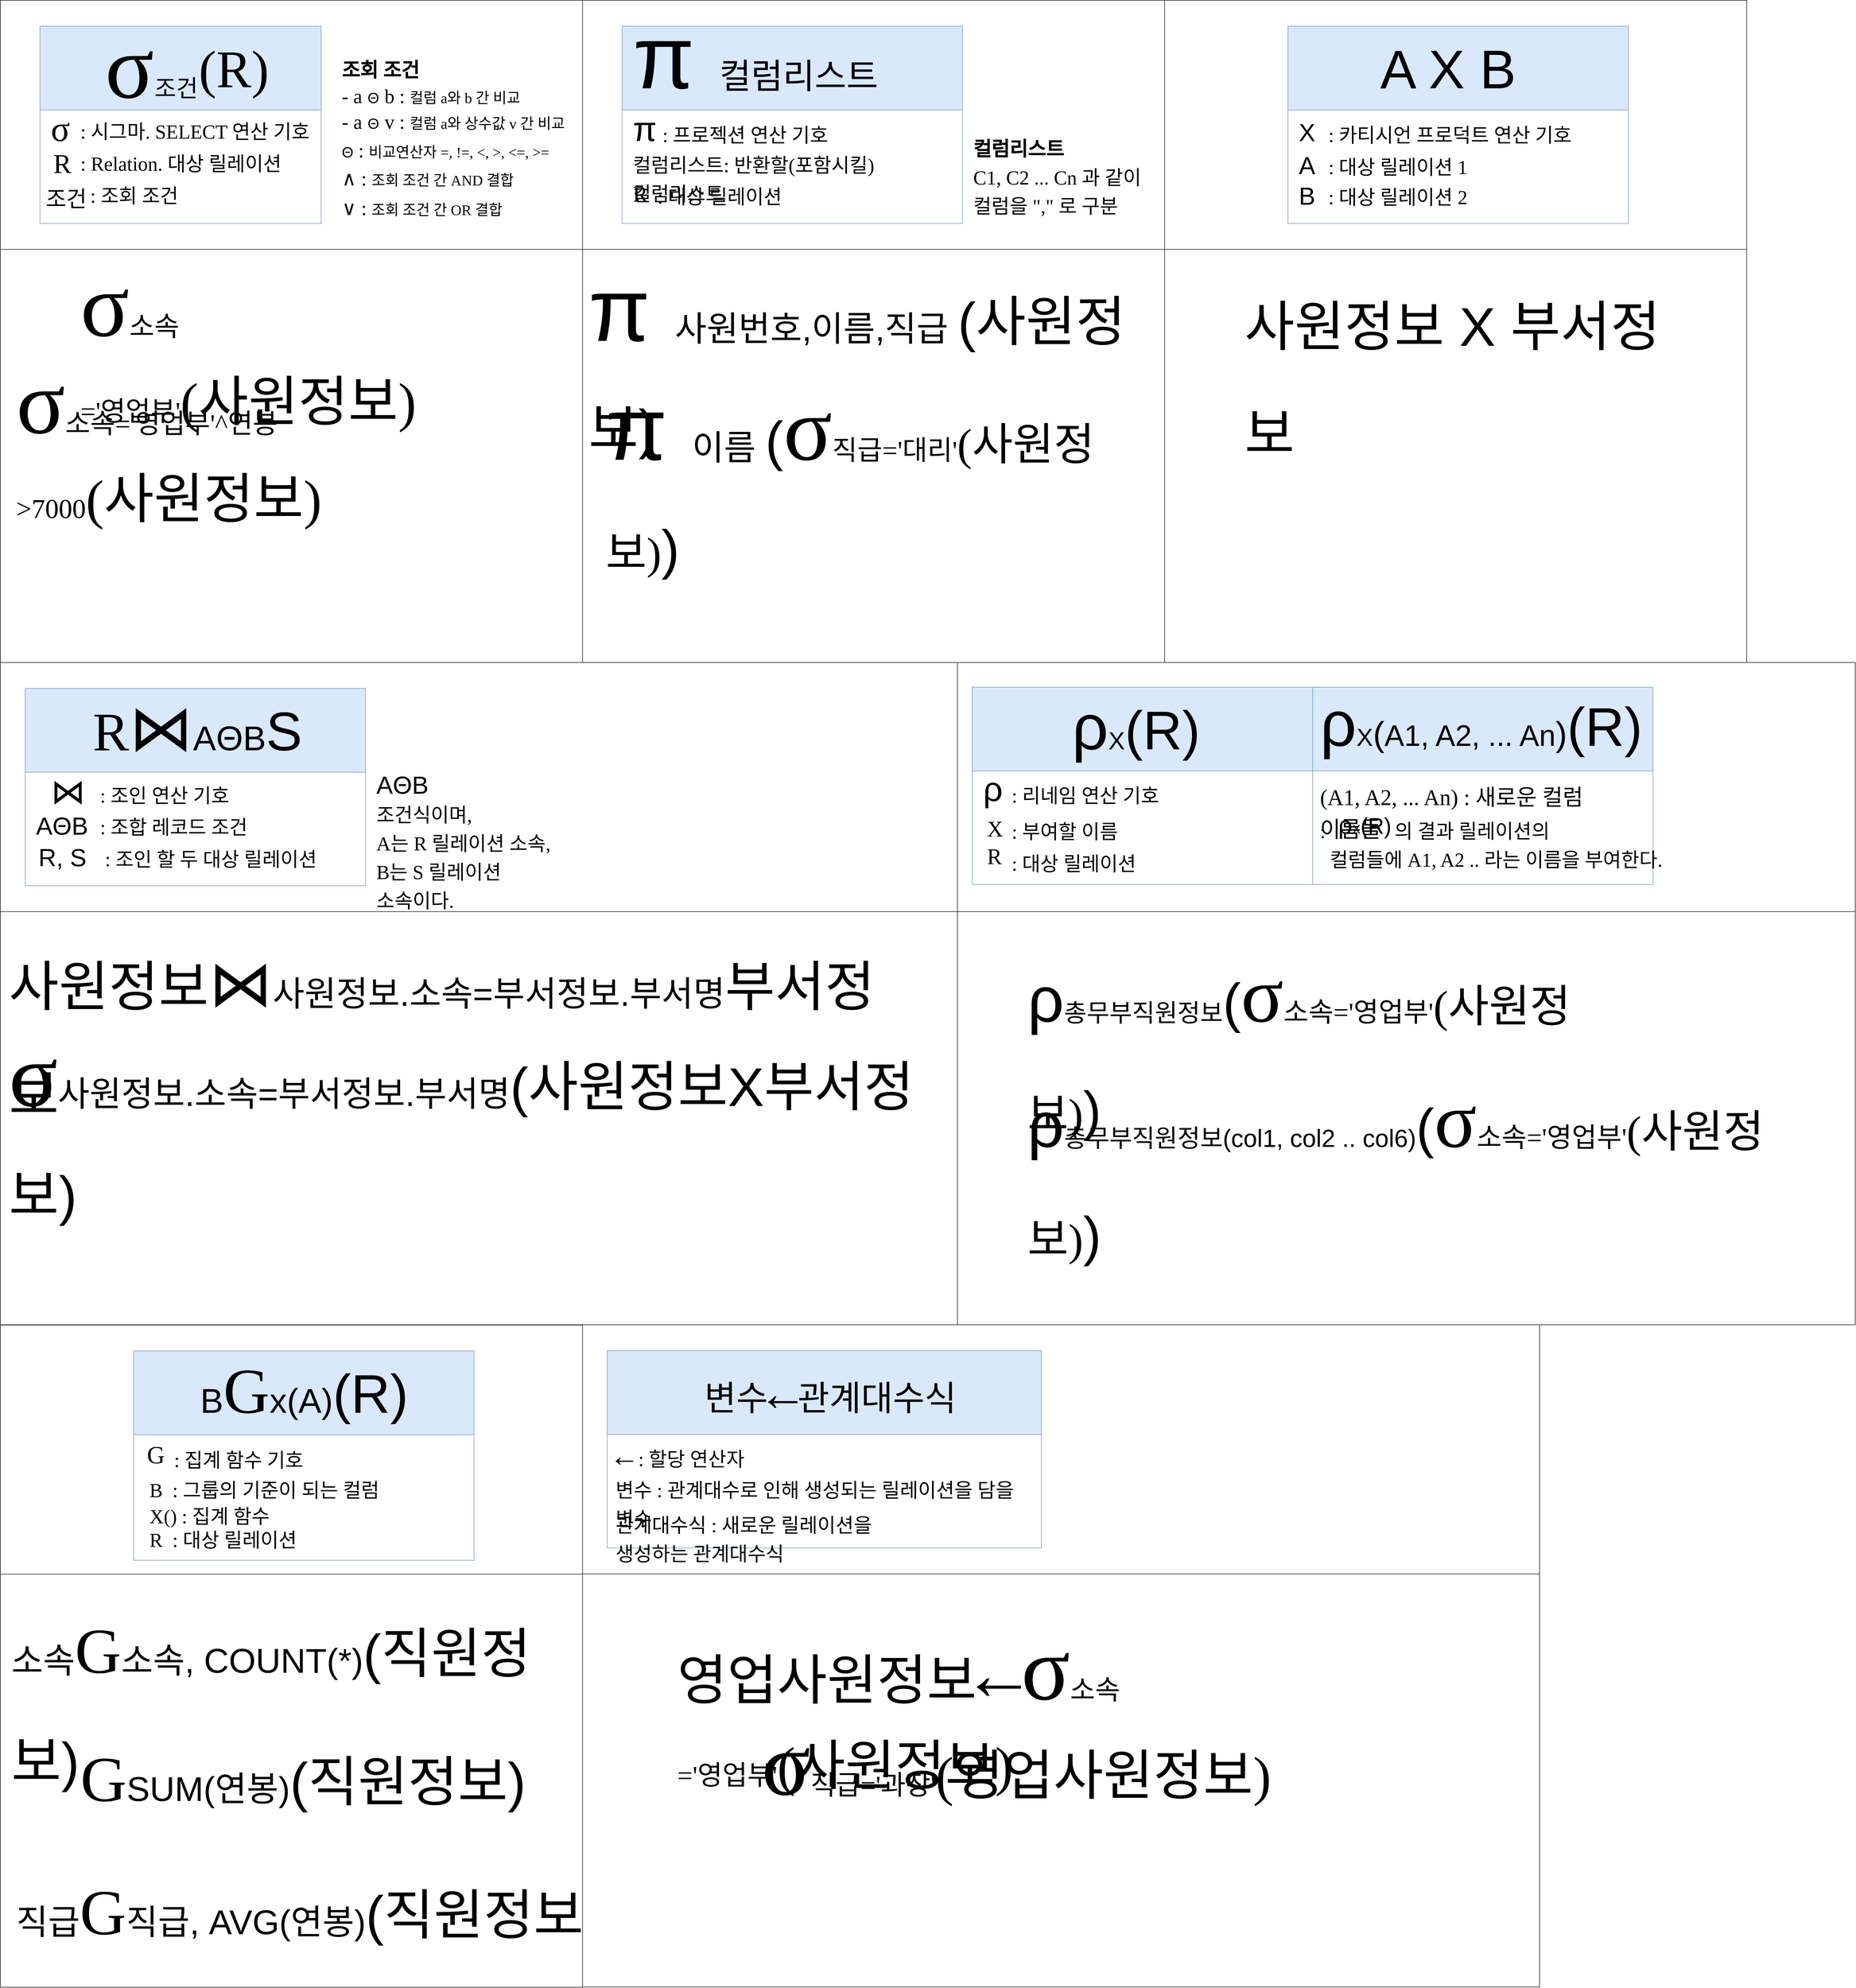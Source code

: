 <mxfile version="24.7.17">
  <diagram name="페이지-1" id="4a-CytGkyeVhbrRedJdI">
    <mxGraphModel dx="3592" dy="1619" grid="1" gridSize="10" guides="1" tooltips="1" connect="1" arrows="1" fold="1" page="1" pageScale="1" pageWidth="827" pageHeight="1169" math="0" shadow="0">
      <root>
        <mxCell id="0" />
        <mxCell id="1" parent="0" />
        <mxCell id="o_gXg20LOFhqp8Cx53dW-17" value="" style="rounded=0;whiteSpace=wrap;html=1;" vertex="1" parent="1">
          <mxGeometry x="-180" y="237.5" width="1180" height="505" as="geometry" />
        </mxCell>
        <mxCell id="o_gXg20LOFhqp8Cx53dW-5" value="" style="rounded=0;whiteSpace=wrap;html=1;fillColor=#dae8fc;strokeColor=#6c8ebf;" vertex="1" parent="1">
          <mxGeometry x="-100" y="290" width="570" height="170" as="geometry" />
        </mxCell>
        <mxCell id="o_gXg20LOFhqp8Cx53dW-2" value="&lt;p style=&quot;language:ko;line-height:normal;margin-top:0pt;margin-bottom:0pt;&#xa;margin-left:0in;margin-right:0in;text-indent:0in;mso-vertical-align-alt:auto;&#xa;mso-line-break-override:none;word-break:keep-all;punctuation-wrap:hanging&quot;&gt;&lt;span style=&quot;font-size:138.0pt;font-family:Calibri;mso-ascii-font-family:Calibri;&#xa;mso-fareast-font-family:Gungsuh;mso-bidi-font-family:+mn-cs;mso-ascii-theme-font:&#xa;minor-latin;mso-bidi-theme-font:minor-bidi;color:black;mso-color-index:13;&#xa;language:el;font-weight:normal;mso-style-textfill-type:solid;mso-style-textfill-fill-themecolor:&#xa;dark1;mso-style-textfill-fill-color:black;mso-style-textfill-fill-alpha:100.0%&quot;&gt;σ&lt;/span&gt;&lt;/p&gt;" style="text;whiteSpace=wrap;html=1;" vertex="1" parent="1">
          <mxGeometry x="30" y="260" width="130" height="240" as="geometry" />
        </mxCell>
        <mxCell id="o_gXg20LOFhqp8Cx53dW-3" value="&lt;p style=&quot;language:ko;line-height:normal;margin-top:0pt;margin-bottom:0pt;&#xa;margin-left:0in;margin-right:0in;text-indent:0in;mso-vertical-align-alt:auto;&#xa;mso-line-break-override:none;word-break:keep-all;punctuation-wrap:hanging&quot;&gt;&lt;span style=&quot;font-size:80.0pt;font-family:Calibri;mso-ascii-font-family:Calibri;&#xa;mso-fareast-font-family:Gungsuh;mso-bidi-font-family:+mn-cs;mso-ascii-theme-font:&#xa;minor-latin;mso-bidi-theme-font:minor-bidi;color:black;mso-color-index:13;&#xa;language:en-US;font-weight:normal;mso-style-textfill-type:solid;mso-style-textfill-fill-themecolor:&#xa;dark1;mso-style-textfill-fill-color:black;mso-style-textfill-fill-alpha:100.0%&quot;&gt;(R)&lt;/span&gt;&lt;/p&gt;" style="text;whiteSpace=wrap;html=1;" vertex="1" parent="1">
          <mxGeometry x="220" y="310" width="160" height="150" as="geometry" />
        </mxCell>
        <mxCell id="o_gXg20LOFhqp8Cx53dW-4" value="&lt;p style=&quot;language:ko;line-height:normal;margin-top:0pt;margin-bottom:0pt;&#xa;margin-left:0in;margin-right:0in;text-indent:0in;mso-vertical-align-alt:auto;&#xa;mso-line-break-override:none;word-break:keep-all;punctuation-wrap:hanging&quot;&gt;&lt;span style=&quot;font-size:36.0pt;font-family:&amp;quot;맑은 고딕&amp;quot;;mso-ascii-font-family:&amp;quot;맑은 고딕&amp;quot;;&#xa;mso-fareast-font-family:&amp;quot;맑은 고딕&amp;quot;;mso-bidi-font-family:+mn-cs;mso-fareast-theme-font:&#xa;major-fareast;mso-bidi-theme-font:minor-bidi;color:black;mso-color-index:13;&#xa;language:ko;font-weight:normal;mso-style-textfill-type:solid;mso-style-textfill-fill-themecolor:&#xa;dark1;mso-style-textfill-fill-color:black;mso-style-textfill-fill-alpha:100.0%&quot;&gt;조건&lt;/span&gt;&lt;/p&gt;" style="text;whiteSpace=wrap;html=1;" vertex="1" parent="1">
          <mxGeometry x="130" y="370" width="120" height="80" as="geometry" />
        </mxCell>
        <mxCell id="o_gXg20LOFhqp8Cx53dW-6" value="" style="rounded=0;whiteSpace=wrap;html=1;fillColor=default;strokeColor=#6c8ebf;" vertex="1" parent="1">
          <mxGeometry x="-100" y="460" width="570" height="230" as="geometry" />
        </mxCell>
        <mxCell id="o_gXg20LOFhqp8Cx53dW-8" value="&lt;p style=&quot;line-height: normal; margin: 0pt 0in; text-indent: 0in; word-break: keep-all; font-size: 72px;&quot;&gt;&lt;span style=&quot;font-size: 72px; font-family: Calibri; color: black; font-weight: normal;&quot;&gt;σ&lt;/span&gt;&lt;/p&gt;" style="text;whiteSpace=wrap;html=1;fontSize=72;" vertex="1" parent="1">
          <mxGeometry x="-80" y="450" width="110" height="80" as="geometry" />
        </mxCell>
        <mxCell id="o_gXg20LOFhqp8Cx53dW-9" value="&lt;p style=&quot;line-height: normal; margin: 0pt 0in; text-indent: 0in; word-break: keep-all;&quot;&gt;&lt;span style=&quot;font-family: Calibri; color: black; font-weight: normal;&quot;&gt;&lt;font style=&quot;font-size: 40px;&quot;&gt;: 시그마. SELECT 연산 기호&lt;/font&gt;&lt;/span&gt;&lt;/p&gt;" style="text;whiteSpace=wrap;html=1;fontSize=45;" vertex="1" parent="1">
          <mxGeometry x="-20" y="465" width="470" height="65" as="geometry" />
        </mxCell>
        <mxCell id="o_gXg20LOFhqp8Cx53dW-11" value="&lt;p style=&quot;line-height: normal; margin: 0pt 0in; text-indent: 0in; word-break: keep-all; font-size: 55px;&quot;&gt;&lt;font face=&quot;Calibri&quot; style=&quot;font-size: 55px;&quot;&gt;&lt;span style=&quot;font-size: 55px;&quot;&gt;R&lt;/span&gt;&lt;/font&gt;&lt;/p&gt;" style="text;whiteSpace=wrap;html=1;fontSize=55;" vertex="1" parent="1">
          <mxGeometry x="-75" y="530" width="40" height="65" as="geometry" />
        </mxCell>
        <mxCell id="o_gXg20LOFhqp8Cx53dW-13" value="&lt;p style=&quot;line-height: normal; margin: 0pt 0in; text-indent: 0in; word-break: keep-all;&quot;&gt;&lt;span style=&quot;font-family: Calibri; color: black; font-weight: normal;&quot;&gt;&lt;font style=&quot;font-size: 40px;&quot;&gt;: Relation. 대상 릴레이션&lt;/font&gt;&lt;/span&gt;&lt;/p&gt;" style="text;whiteSpace=wrap;html=1;fontSize=45;" vertex="1" parent="1">
          <mxGeometry x="-20" y="530" width="470" height="65" as="geometry" />
        </mxCell>
        <mxCell id="o_gXg20LOFhqp8Cx53dW-15" value="&lt;p style=&quot;line-height: normal; margin: 0pt 0in; text-indent: 0in; word-break: keep-all; font-size: 45px;&quot;&gt;&lt;font style=&quot;font-size: 45px;&quot; face=&quot;Calibri&quot;&gt;&lt;span style=&quot;font-size: 45px;&quot;&gt;조건&lt;/span&gt;&lt;/font&gt;&lt;/p&gt;" style="text;whiteSpace=wrap;html=1;fontSize=45;" vertex="1" parent="1">
          <mxGeometry x="-90" y="597" width="95" height="65" as="geometry" />
        </mxCell>
        <mxCell id="o_gXg20LOFhqp8Cx53dW-16" value="&lt;p style=&quot;line-height: normal; margin: 0pt 0in; text-indent: 0in; word-break: keep-all;&quot;&gt;&lt;span style=&quot;font-family: Calibri; color: black; font-weight: normal;&quot;&gt;&lt;font style=&quot;font-size: 40px;&quot;&gt;: 조회 조건&lt;/font&gt;&lt;/span&gt;&lt;/p&gt;" style="text;whiteSpace=wrap;html=1;fontSize=45;" vertex="1" parent="1">
          <mxGeometry y="595" width="470" height="65" as="geometry" />
        </mxCell>
        <mxCell id="o_gXg20LOFhqp8Cx53dW-18" value="&lt;p style=&quot;line-height: normal; margin: 0pt 0in; text-indent: 0in; word-break: keep-all;&quot;&gt;&lt;span style=&quot;font-family: Calibri; color: black;&quot;&gt;&lt;font style=&quot;font-size: 40px;&quot;&gt;조회 조건&lt;/font&gt;&lt;/span&gt;&lt;/p&gt;" style="text;whiteSpace=wrap;html=1;fontSize=45;fontStyle=1" vertex="1" parent="1">
          <mxGeometry x="510" y="340" width="470" height="65" as="geometry" />
        </mxCell>
        <mxCell id="o_gXg20LOFhqp8Cx53dW-19" value="&lt;p style=&quot;line-height: normal; margin: 0pt 0in; text-indent: 0in; word-break: keep-all;&quot;&gt;&lt;font style=&quot;font-size: 40px;&quot;&gt;&lt;font style=&quot;color: black; font-size: 40px;&quot; face=&quot;Calibri&quot;&gt;- a&lt;/font&gt;&amp;nbsp;&lt;/font&gt;&lt;span style=&quot;background-color: initial;&quot;&gt;&lt;font style=&quot;font-size: 30px;&quot;&gt;Θ&lt;/font&gt;&lt;span style=&quot;font-size: 40px;&quot;&gt;&amp;nbsp;&lt;/span&gt;&lt;/span&gt;&lt;span style=&quot;font-size: 40px; font-family: Calibri; background-color: initial;&quot;&gt;b : &lt;/span&gt;&lt;span style=&quot;font-family: Calibri; background-color: initial;&quot;&gt;&lt;font style=&quot;font-size: 30px;&quot;&gt;컬럼 a와 b 간 비교&lt;/font&gt;&lt;/span&gt;&lt;/p&gt;" style="text;whiteSpace=wrap;html=1;fontSize=45;fontStyle=0" vertex="1" parent="1">
          <mxGeometry x="510" y="397.5" width="470" height="65" as="geometry" />
        </mxCell>
        <mxCell id="o_gXg20LOFhqp8Cx53dW-20" value="&lt;p style=&quot;line-height: normal; margin: 0pt 0in; text-indent: 0in; word-break: keep-all;&quot;&gt;&lt;font style=&quot;font-size: 40px;&quot;&gt;&lt;font style=&quot;color: black; font-size: 40px;&quot; face=&quot;Calibri&quot;&gt;- a&lt;/font&gt;&amp;nbsp;&lt;/font&gt;&lt;span style=&quot;background-color: initial;&quot;&gt;&lt;font style=&quot;font-size: 30px;&quot;&gt;Θ&lt;/font&gt;&lt;span style=&quot;font-size: 40px;&quot;&gt;&amp;nbsp;&lt;/span&gt;&lt;/span&gt;&lt;span style=&quot;font-size: 40px; font-family: Calibri; background-color: initial;&quot;&gt;v : &lt;/span&gt;&lt;span style=&quot;font-family: Calibri; background-color: initial;&quot;&gt;&lt;font style=&quot;font-size: 30px;&quot;&gt;컬럼 a와 상수값 v 간 비교&lt;/font&gt;&lt;/span&gt;&lt;/p&gt;" style="text;whiteSpace=wrap;html=1;fontSize=45;fontStyle=0" vertex="1" parent="1">
          <mxGeometry x="510" y="450" width="470" height="65" as="geometry" />
        </mxCell>
        <mxCell id="o_gXg20LOFhqp8Cx53dW-21" value="&lt;p style=&quot;line-height: normal; margin: 0pt 0in; text-indent: 0in; word-break: keep-all;&quot;&gt;&lt;span style=&quot;background-color: initial;&quot;&gt;&lt;font style=&quot;font-size: 30px;&quot;&gt;Θ&lt;/font&gt;&lt;/span&gt;&lt;span style=&quot;font-size: 40px; font-family: Calibri; background-color: initial;&quot;&gt;&amp;nbsp;: &lt;/span&gt;&lt;span style=&quot;font-family: Calibri; background-color: initial;&quot;&gt;&lt;font style=&quot;font-size: 30px;&quot;&gt;비교연산자 =, !=, &amp;lt;, &amp;gt;, &amp;lt;=, &amp;gt;=&lt;/font&gt;&lt;/span&gt;&lt;/p&gt;" style="text;whiteSpace=wrap;html=1;fontSize=45;fontStyle=0" vertex="1" parent="1">
          <mxGeometry x="510" y="507.5" width="470" height="65" as="geometry" />
        </mxCell>
        <mxCell id="o_gXg20LOFhqp8Cx53dW-22" value="&lt;p style=&quot;line-height: normal; margin: 0pt 0in; text-indent: 0in; word-break: keep-all;&quot;&gt;&lt;span style=&quot;font-size: 40px; white-space: pre; background-color: rgb(255, 255, 255);&quot;&gt;&lt;font face=&quot;Helvetica&quot;&gt;∧&lt;/font&gt;&lt;/span&gt;&lt;span style=&quot;text-indent: 0in; background-color: initial; font-size: 40px; font-family: Calibri;&quot;&gt;&amp;nbsp;: &lt;/span&gt;&lt;span style=&quot;text-indent: 0in; background-color: initial; font-family: Calibri; font-size: 30px;&quot;&gt;조회 조건 간 AND 결합&lt;/span&gt;&lt;/p&gt;" style="text;whiteSpace=wrap;html=1;fontSize=45;fontStyle=0" vertex="1" parent="1">
          <mxGeometry x="510" y="565" width="470" height="65" as="geometry" />
        </mxCell>
        <mxCell id="o_gXg20LOFhqp8Cx53dW-23" value="&lt;p style=&quot;line-height: normal; margin: 0pt 0in; text-indent: 0in; word-break: keep-all;&quot;&gt;&lt;span style=&quot;white-space: pre; background-color: rgb(255, 255, 255);&quot;&gt;&lt;font face=&quot;Helvetica&quot; style=&quot;font-size: 40px;&quot;&gt;∨&lt;/font&gt;&lt;/span&gt;&lt;span style=&quot;text-indent: 0in; background-color: initial; font-size: 40px; font-family: Calibri;&quot;&gt;&amp;nbsp;: &lt;/span&gt;&lt;span style=&quot;text-indent: 0in; background-color: initial; font-family: Calibri; font-size: 30px;&quot;&gt;조회 조건 간 OR 결합&lt;/span&gt;&lt;/p&gt;" style="text;whiteSpace=wrap;html=1;fontSize=45;fontStyle=0" vertex="1" parent="1">
          <mxGeometry x="510" y="625" width="470" height="65" as="geometry" />
        </mxCell>
        <mxCell id="o_gXg20LOFhqp8Cx53dW-24" value="" style="rounded=0;whiteSpace=wrap;html=1;" vertex="1" parent="1">
          <mxGeometry x="-180" y="742.5" width="1180" height="837.5" as="geometry" />
        </mxCell>
        <mxCell id="o_gXg20LOFhqp8Cx53dW-25" value="&lt;p style=&quot;language:ko;line-height:normal;margin-top:0pt;margin-bottom:0pt;&lt;br/&gt;margin-left:0in;margin-right:0in;text-indent:0in;mso-vertical-align-alt:auto;&lt;br/&gt;mso-line-break-override:none;word-break:keep-all;punctuation-wrap:hanging&quot;&gt;&lt;span style=&quot;font-size:138.0pt;font-family:Calibri;mso-ascii-font-family:Calibri;&lt;br/&gt;mso-fareast-font-family:Gungsuh;mso-bidi-font-family:+mn-cs;mso-ascii-theme-font:&lt;br/&gt;minor-latin;mso-bidi-theme-font:minor-bidi;color:black;mso-color-index:13;&lt;br/&gt;language:el;font-weight:normal;mso-style-textfill-type:solid;mso-style-textfill-fill-themecolor:&lt;br/&gt;dark1;mso-style-textfill-fill-color:black;mso-style-textfill-fill-alpha:100.0%&quot;&gt;σ&lt;/span&gt;&lt;span style=&quot;font-family: Calibri; color: black; font-weight: normal;&quot;&gt;&lt;font style=&quot;font-size: 55px;&quot;&gt;소속=&#39;영업부&#39;&lt;/font&gt;&lt;/span&gt;&lt;span style=&quot;font-family: Calibri; color: black; font-weight: normal;&quot;&gt;&lt;font style=&quot;font-size: 110px;&quot;&gt;(사원정보)&lt;/font&gt;&lt;/span&gt;&lt;/p&gt;" style="text;whiteSpace=wrap;html=1;" vertex="1" parent="1">
          <mxGeometry x="-20" y="742.5" width="870" height="240" as="geometry" />
        </mxCell>
        <mxCell id="o_gXg20LOFhqp8Cx53dW-26" value="&lt;p style=&quot;language:ko;line-height:normal;margin-top:0pt;margin-bottom:0pt;&lt;br/&gt;margin-left:0in;margin-right:0in;text-indent:0in;mso-vertical-align-alt:auto;&lt;br/&gt;mso-line-break-override:none;word-break:keep-all;punctuation-wrap:hanging&quot;&gt;&lt;span style=&quot;font-size:138.0pt;font-family:Calibri;mso-ascii-font-family:Calibri;&lt;br/&gt;mso-fareast-font-family:Gungsuh;mso-bidi-font-family:+mn-cs;mso-ascii-theme-font:&lt;br/&gt;minor-latin;mso-bidi-theme-font:minor-bidi;color:black;mso-color-index:13;&lt;br/&gt;language:el;font-weight:normal;mso-style-textfill-type:solid;mso-style-textfill-fill-themecolor:&lt;br/&gt;dark1;mso-style-textfill-fill-color:black;mso-style-textfill-fill-alpha:100.0%&quot;&gt;σ&lt;/span&gt;&lt;span style=&quot;font-family: Calibri; color: black; font-weight: normal;&quot;&gt;&lt;font style=&quot;font-size: 55px;&quot;&gt;소속=&#39;영업부&#39;^연봉&amp;gt;7000&lt;/font&gt;&lt;/span&gt;&lt;span style=&quot;font-family: Calibri; color: black; font-weight: normal;&quot;&gt;&lt;font style=&quot;font-size: 110px;&quot;&gt;(사원정보)&lt;/font&gt;&lt;/span&gt;&lt;/p&gt;" style="text;whiteSpace=wrap;html=1;" vertex="1" parent="1">
          <mxGeometry x="-150" y="940" width="1140" height="240" as="geometry" />
        </mxCell>
        <mxCell id="o_gXg20LOFhqp8Cx53dW-46" value="" style="rounded=0;whiteSpace=wrap;html=1;" vertex="1" parent="1">
          <mxGeometry x="1000" y="237.5" width="1180" height="505" as="geometry" />
        </mxCell>
        <mxCell id="o_gXg20LOFhqp8Cx53dW-47" value="" style="rounded=0;whiteSpace=wrap;html=1;fillColor=#dae8fc;strokeColor=#6c8ebf;" vertex="1" parent="1">
          <mxGeometry x="1080" y="290" width="690" height="170" as="geometry" />
        </mxCell>
        <mxCell id="o_gXg20LOFhqp8Cx53dW-48" value="π&amp;nbsp;&lt;font style=&quot;font-size: 70px;&quot;&gt;컬럼리스트 &lt;/font&gt;&lt;font style=&quot;font-size: 110px;&quot;&gt;(R)&lt;/font&gt;" style="text;whiteSpace=wrap;fontSize=181;html=1;" vertex="1" parent="1">
          <mxGeometry x="1100" y="237.5" width="650" height="240" as="geometry" />
        </mxCell>
        <mxCell id="o_gXg20LOFhqp8Cx53dW-51" value="" style="rounded=0;whiteSpace=wrap;html=1;fillColor=default;strokeColor=#6c8ebf;" vertex="1" parent="1">
          <mxGeometry x="1080" y="460" width="690" height="230" as="geometry" />
        </mxCell>
        <mxCell id="o_gXg20LOFhqp8Cx53dW-52" value="&lt;p style=&quot;line-height: normal; margin: 0pt 0in; text-indent: 0in; word-break: keep-all;&quot;&gt;&lt;span style=&quot;background-color: initial;&quot;&gt;&lt;font style=&quot;font-size: 70px;&quot;&gt;π&lt;/font&gt;&lt;/span&gt;&lt;/p&gt;" style="text;whiteSpace=wrap;html=1;fontSize=72;fontStyle=0" vertex="1" parent="1">
          <mxGeometry x="1100" y="450" width="110" height="80" as="geometry" />
        </mxCell>
        <mxCell id="o_gXg20LOFhqp8Cx53dW-53" value="&lt;p style=&quot;line-height: normal; margin: 0pt 0in; text-indent: 0in; word-break: keep-all;&quot;&gt;&lt;span style=&quot;font-family: Calibri; color: black; font-weight: normal;&quot;&gt;&lt;font style=&quot;font-size: 40px;&quot;&gt;: 프로젝션 연산 기호&lt;/font&gt;&lt;/span&gt;&lt;/p&gt;" style="text;whiteSpace=wrap;html=1;fontSize=45;" vertex="1" parent="1">
          <mxGeometry x="1160" y="472" width="470" height="65" as="geometry" />
        </mxCell>
        <mxCell id="o_gXg20LOFhqp8Cx53dW-55" value="&lt;p style=&quot;line-height: normal; margin: 0pt 0in; text-indent: 0in; word-break: keep-all;&quot;&gt;&lt;span style=&quot;font-family: Calibri; color: black; font-weight: normal;&quot;&gt;&lt;font style=&quot;font-size: 40px;&quot;&gt;컬럼리스트: 반환할(포함시킬) 컬럼리스트&lt;/font&gt;&lt;/span&gt;&lt;/p&gt;" style="text;whiteSpace=wrap;html=1;fontSize=45;" vertex="1" parent="1">
          <mxGeometry x="1100" y="533" width="670" height="65" as="geometry" />
        </mxCell>
        <mxCell id="o_gXg20LOFhqp8Cx53dW-56" value="&lt;p style=&quot;line-height: normal; margin: 0pt 0in; text-indent: 0in; word-break: keep-all; font-size: 45px;&quot;&gt;&lt;font face=&quot;Calibri&quot;&gt;R&lt;/font&gt;&lt;/p&gt;" style="text;whiteSpace=wrap;html=1;fontSize=45;" vertex="1" parent="1">
          <mxGeometry x="1100" y="598" width="95" height="65" as="geometry" />
        </mxCell>
        <mxCell id="o_gXg20LOFhqp8Cx53dW-57" value="&lt;p style=&quot;line-height: normal; margin: 0pt 0in; text-indent: 0in; word-break: keep-all;&quot;&gt;&lt;span style=&quot;font-family: Calibri; color: black; font-weight: normal;&quot;&gt;&lt;font style=&quot;font-size: 40px;&quot;&gt;: 대상 릴레이션&lt;/font&gt;&lt;/span&gt;&lt;/p&gt;" style="text;whiteSpace=wrap;html=1;fontSize=45;" vertex="1" parent="1">
          <mxGeometry x="1150" y="597" width="470" height="65" as="geometry" />
        </mxCell>
        <mxCell id="o_gXg20LOFhqp8Cx53dW-58" value="&lt;p style=&quot;line-height: normal; margin: 0pt 0in; text-indent: 0in; word-break: keep-all;&quot;&gt;&lt;span style=&quot;font-family: Calibri; color: black;&quot;&gt;&lt;font style=&quot;font-size: 40px;&quot;&gt;컬럼리스트&lt;/font&gt;&lt;/span&gt;&lt;/p&gt;" style="text;whiteSpace=wrap;html=1;fontSize=45;fontStyle=1" vertex="1" parent="1">
          <mxGeometry x="1790" y="500" width="350" height="65" as="geometry" />
        </mxCell>
        <mxCell id="o_gXg20LOFhqp8Cx53dW-59" value="&lt;p style=&quot;line-height: normal; margin: 0pt 0in; text-indent: 0in; word-break: keep-all;&quot;&gt;&lt;font face=&quot;Calibri&quot;&gt;&lt;span style=&quot;font-size: 40px;&quot;&gt;C1, C2 ... Cn 과 같이&lt;/span&gt;&lt;/font&gt;&lt;/p&gt;&lt;p style=&quot;line-height: normal; margin: 0pt 0in; text-indent: 0in; word-break: keep-all;&quot;&gt;&lt;font face=&quot;Calibri&quot;&gt;&lt;span style=&quot;font-size: 40px;&quot;&gt;컬럼을 &quot;,&quot; 로 구분&lt;/span&gt;&lt;/font&gt;&lt;/p&gt;" style="text;whiteSpace=wrap;html=1;fontSize=45;fontStyle=0" vertex="1" parent="1">
          <mxGeometry x="1790" y="557.5" width="350" height="122.5" as="geometry" />
        </mxCell>
        <mxCell id="o_gXg20LOFhqp8Cx53dW-64" value="" style="rounded=0;whiteSpace=wrap;html=1;" vertex="1" parent="1">
          <mxGeometry x="1000" y="742.5" width="1180" height="837.5" as="geometry" />
        </mxCell>
        <mxCell id="o_gXg20LOFhqp8Cx53dW-67" value="π&amp;nbsp;&lt;font style=&quot;font-size: 70px;&quot;&gt;사원번호,이름,직급&amp;nbsp;&lt;/font&gt;&lt;font style=&quot;font-size: 110px;&quot;&gt;(사원정보)&lt;/font&gt;" style="text;whiteSpace=wrap;fontSize=181;html=1;" vertex="1" parent="1">
          <mxGeometry x="1010" y="750" width="1170" height="240" as="geometry" />
        </mxCell>
        <mxCell id="o_gXg20LOFhqp8Cx53dW-68" value="π&amp;nbsp;&lt;font style=&quot;font-size: 70px;&quot;&gt;이름&amp;nbsp;&lt;/font&gt;&lt;font style=&quot;&quot;&gt;&lt;span style=&quot;font-size: 110px;&quot;&gt;(&lt;/span&gt;&lt;span style=&quot;font-size: 138pt; font-family: Calibri;&quot;&gt;σ&lt;/span&gt;&lt;span style=&quot;font-size: 12px; font-family: Calibri;&quot;&gt;&lt;font style=&quot;font-size: 55px;&quot;&gt;직급=&#39;대리&#39;&lt;/font&gt;&lt;/span&gt;&lt;span style=&quot;font-family: Calibri;&quot;&gt;&lt;font style=&quot;font-size: 90px;&quot;&gt;(사원정보)&lt;/font&gt;&lt;/span&gt;&lt;span style=&quot;font-size: 110px;&quot;&gt;)&lt;/span&gt;&lt;/font&gt;" style="text;whiteSpace=wrap;fontSize=181;html=1;" vertex="1" parent="1">
          <mxGeometry x="1045" y="990" width="1100" height="240" as="geometry" />
        </mxCell>
        <mxCell id="o_gXg20LOFhqp8Cx53dW-69" value="" style="rounded=0;whiteSpace=wrap;html=1;" vertex="1" parent="1">
          <mxGeometry x="2180" y="237.5" width="1180" height="505" as="geometry" />
        </mxCell>
        <mxCell id="o_gXg20LOFhqp8Cx53dW-70" value="" style="rounded=0;whiteSpace=wrap;html=1;fillColor=#dae8fc;strokeColor=#6c8ebf;" vertex="1" parent="1">
          <mxGeometry x="2430" y="290" width="690" height="170" as="geometry" />
        </mxCell>
        <mxCell id="o_gXg20LOFhqp8Cx53dW-71" value="&lt;font style=&quot;font-size: 110px;&quot;&gt;A X B&lt;/font&gt;" style="text;whiteSpace=wrap;fontSize=181;html=1;" vertex="1" parent="1">
          <mxGeometry x="2615" y="237.5" width="315" height="240" as="geometry" />
        </mxCell>
        <mxCell id="o_gXg20LOFhqp8Cx53dW-72" value="" style="rounded=0;whiteSpace=wrap;html=1;fillColor=default;strokeColor=#6c8ebf;" vertex="1" parent="1">
          <mxGeometry x="2430" y="460" width="690" height="230" as="geometry" />
        </mxCell>
        <mxCell id="o_gXg20LOFhqp8Cx53dW-73" value="&lt;p style=&quot;line-height: normal; margin: 0pt 0in; text-indent: 0in; word-break: keep-all;&quot;&gt;&lt;span style=&quot;background-color: initial;&quot;&gt;&lt;font style=&quot;font-size: 50px;&quot;&gt;X&lt;/font&gt;&lt;/span&gt;&lt;/p&gt;" style="text;whiteSpace=wrap;html=1;fontSize=72;fontStyle=0" vertex="1" parent="1">
          <mxGeometry x="2450" y="450" width="110" height="80" as="geometry" />
        </mxCell>
        <mxCell id="o_gXg20LOFhqp8Cx53dW-74" value="&lt;p style=&quot;line-height: normal; margin: 0pt 0in; text-indent: 0in; word-break: keep-all;&quot;&gt;&lt;span style=&quot;font-family: Calibri; color: black; font-weight: normal;&quot;&gt;&lt;font style=&quot;font-size: 40px;&quot;&gt;: 카티시언 프로덕트 연산 기호&lt;/font&gt;&lt;/span&gt;&lt;/p&gt;" style="text;whiteSpace=wrap;html=1;fontSize=45;" vertex="1" parent="1">
          <mxGeometry x="2510" y="472" width="560" height="65" as="geometry" />
        </mxCell>
        <mxCell id="o_gXg20LOFhqp8Cx53dW-75" value="&lt;p style=&quot;line-height: normal; margin: 0pt 0in; text-indent: 0in; word-break: keep-all;&quot;&gt;&lt;span style=&quot;font-family: Calibri; color: black; font-weight: normal;&quot;&gt;&lt;font style=&quot;font-size: 40px;&quot;&gt;: 대상 릴레이션 1&lt;/font&gt;&lt;/span&gt;&lt;/p&gt;" style="text;whiteSpace=wrap;html=1;fontSize=45;" vertex="1" parent="1">
          <mxGeometry x="2510" y="537" width="670" height="65" as="geometry" />
        </mxCell>
        <mxCell id="o_gXg20LOFhqp8Cx53dW-77" value="&lt;p style=&quot;line-height: normal; margin: 0pt 0in; text-indent: 0in; word-break: keep-all;&quot;&gt;&lt;span style=&quot;font-family: Calibri; color: black; font-weight: normal;&quot;&gt;&lt;font style=&quot;font-size: 40px;&quot;&gt;: 대상 릴레이션 2&lt;/font&gt;&lt;/span&gt;&lt;/p&gt;" style="text;whiteSpace=wrap;html=1;fontSize=45;" vertex="1" parent="1">
          <mxGeometry x="2510" y="598" width="470" height="65" as="geometry" />
        </mxCell>
        <mxCell id="o_gXg20LOFhqp8Cx53dW-80" value="" style="rounded=0;whiteSpace=wrap;html=1;" vertex="1" parent="1">
          <mxGeometry x="2180" y="742.5" width="1180" height="837.5" as="geometry" />
        </mxCell>
        <mxCell id="o_gXg20LOFhqp8Cx53dW-83" value="&lt;p style=&quot;line-height: normal; margin: 0pt 0in; text-indent: 0in; word-break: keep-all;&quot;&gt;&lt;span style=&quot;background-color: initial;&quot;&gt;&lt;font style=&quot;font-size: 50px;&quot;&gt;A&lt;/font&gt;&lt;/span&gt;&lt;/p&gt;" style="text;whiteSpace=wrap;html=1;fontSize=72;fontStyle=0" vertex="1" parent="1">
          <mxGeometry x="2450" y="517" width="110" height="80" as="geometry" />
        </mxCell>
        <mxCell id="o_gXg20LOFhqp8Cx53dW-84" value="&lt;p style=&quot;line-height: normal; margin: 0pt 0in; text-indent: 0in; word-break: keep-all;&quot;&gt;&lt;span style=&quot;background-color: initial;&quot;&gt;&lt;font style=&quot;font-size: 50px;&quot;&gt;B&lt;/font&gt;&lt;/span&gt;&lt;/p&gt;" style="text;whiteSpace=wrap;html=1;fontSize=72;fontStyle=0" vertex="1" parent="1">
          <mxGeometry x="2450" y="578.75" width="110" height="80" as="geometry" />
        </mxCell>
        <mxCell id="o_gXg20LOFhqp8Cx53dW-85" value="&lt;font style=&quot;font-size: 110px;&quot;&gt;사원정보 X 부서정보&lt;/font&gt;" style="text;whiteSpace=wrap;fontSize=181;html=1;" vertex="1" parent="1">
          <mxGeometry x="2340" y="760" width="922.5" height="240" as="geometry" />
        </mxCell>
        <mxCell id="o_gXg20LOFhqp8Cx53dW-87" value="" style="rounded=0;whiteSpace=wrap;html=1;" vertex="1" parent="1">
          <mxGeometry x="-180" y="1580" width="1940" height="505" as="geometry" />
        </mxCell>
        <mxCell id="o_gXg20LOFhqp8Cx53dW-88" value="" style="rounded=0;whiteSpace=wrap;html=1;fillColor=#dae8fc;strokeColor=#6c8ebf;" vertex="1" parent="1">
          <mxGeometry x="-130" y="1632.5" width="690" height="170" as="geometry" />
        </mxCell>
        <mxCell id="o_gXg20LOFhqp8Cx53dW-89" value="&lt;span style=&quot;font-family: Calibri;&quot;&gt;&lt;font style=&quot;font-size: 110px;&quot;&gt;R&lt;/font&gt;&lt;/span&gt;&lt;font size=&quot;1&quot; style=&quot;&quot;&gt;&lt;span style=&quot;font-family: Menlo, Monaco, &amp;quot;Courier New&amp;quot;, monospace; white-space: pre; font-size: 130px;&quot;&gt;⋈&lt;/span&gt;&lt;/font&gt;&lt;font style=&quot;background-color: initial;&quot;&gt;&lt;span style=&quot;font-size: 70px;&quot;&gt;A&lt;/span&gt;&lt;font style=&quot;font-size: 70px;&quot;&gt;Θ&lt;/font&gt;&lt;span style=&quot;font-size: 70px;&quot;&gt;B&lt;/span&gt;&lt;/font&gt;&lt;font style=&quot;background-color: initial; font-size: 110px;&quot;&gt;S&lt;/font&gt;" style="text;whiteSpace=wrap;fontSize=181;html=1;" vertex="1" parent="1">
          <mxGeometry x="5" y="1580" width="440" height="240" as="geometry" />
        </mxCell>
        <mxCell id="o_gXg20LOFhqp8Cx53dW-90" value="" style="rounded=0;whiteSpace=wrap;html=1;fillColor=default;strokeColor=#6c8ebf;" vertex="1" parent="1">
          <mxGeometry x="-130" y="1802.5" width="690" height="230" as="geometry" />
        </mxCell>
        <mxCell id="o_gXg20LOFhqp8Cx53dW-91" value="&lt;p style=&quot;line-height: normal; margin: 0pt 0in; text-indent: 0in; word-break: keep-all;&quot;&gt;&lt;span style=&quot;font-size: 70px; white-space: pre;&quot;&gt;&lt;font face=&quot;Helvetica&quot;&gt;⋈&lt;/font&gt;&lt;/span&gt;&lt;br&gt;&lt;/p&gt;" style="text;whiteSpace=wrap;html=1;fontSize=72;fontStyle=0" vertex="1" parent="1">
          <mxGeometry x="-80" y="1792.5" width="110" height="80" as="geometry" />
        </mxCell>
        <mxCell id="o_gXg20LOFhqp8Cx53dW-92" value="&lt;p style=&quot;line-height: normal; margin: 0pt 0in; text-indent: 0in; word-break: keep-all;&quot;&gt;&lt;span style=&quot;font-family: Calibri; color: black; font-weight: normal;&quot;&gt;&lt;font style=&quot;font-size: 40px;&quot;&gt;: 조인 연산 기호&lt;/font&gt;&lt;/span&gt;&lt;/p&gt;" style="text;whiteSpace=wrap;html=1;fontSize=45;" vertex="1" parent="1">
          <mxGeometry x="20" y="1810.5" width="470" height="65" as="geometry" />
        </mxCell>
        <mxCell id="o_gXg20LOFhqp8Cx53dW-93" value="&lt;p style=&quot;line-height: normal; margin: 0pt 0in; text-indent: 0in; word-break: keep-all; font-size: 50px;&quot;&gt;&lt;span style=&quot;&quot;&gt;A&lt;/span&gt;&lt;font style=&quot;font-size: 50px;&quot;&gt;Θ&lt;/font&gt;&lt;span style=&quot;&quot;&gt;B&lt;/span&gt;&lt;br&gt;&lt;/p&gt;" style="text;whiteSpace=wrap;html=1;fontSize=45;" vertex="1" parent="1">
          <mxGeometry x="-110" y="1875.5" width="120" height="65" as="geometry" />
        </mxCell>
        <mxCell id="o_gXg20LOFhqp8Cx53dW-95" value="&lt;p style=&quot;line-height: normal; margin: 0pt 0in; text-indent: 0in; word-break: keep-all;&quot;&gt;&lt;span style=&quot;font-family: Calibri; color: black; font-weight: normal;&quot;&gt;&lt;font style=&quot;font-size: 40px;&quot;&gt;: 조인 할 두 대상 릴레이션&lt;/font&gt;&lt;/span&gt;&lt;/p&gt;" style="text;whiteSpace=wrap;html=1;fontSize=45;" vertex="1" parent="1">
          <mxGeometry x="30" y="1939.5" width="470" height="65" as="geometry" />
        </mxCell>
        <mxCell id="o_gXg20LOFhqp8Cx53dW-96" value="&lt;p style=&quot;line-height: normal; margin: 0pt 0in; text-indent: 0in; word-break: keep-all;&quot;&gt;&lt;span style=&quot;font-size: 50px; font-weight: 400;&quot;&gt;A&lt;/span&gt;&lt;font style=&quot;font-size: 50px; font-weight: 400;&quot;&gt;Θ&lt;/font&gt;&lt;span style=&quot;font-size: 50px; font-weight: 400;&quot;&gt;B&lt;/span&gt;&lt;br&gt;&lt;/p&gt;" style="text;whiteSpace=wrap;html=1;fontSize=45;fontStyle=1" vertex="1" parent="1">
          <mxGeometry x="580" y="1792.5" width="350" height="65" as="geometry" />
        </mxCell>
        <mxCell id="o_gXg20LOFhqp8Cx53dW-97" value="&lt;p style=&quot;line-height: normal; margin: 0pt 0in; text-indent: 0in; word-break: keep-all;&quot;&gt;&lt;font face=&quot;Calibri&quot;&gt;&lt;span style=&quot;font-size: 40px;&quot;&gt;조건식이며,&lt;/span&gt;&lt;/font&gt;&lt;/p&gt;&lt;p style=&quot;line-height: normal; margin: 0pt 0in; text-indent: 0in; word-break: keep-all;&quot;&gt;&lt;font face=&quot;Calibri&quot;&gt;&lt;span style=&quot;font-size: 40px;&quot;&gt;A는 R 릴레이션 소속,&lt;/span&gt;&lt;/font&gt;&lt;/p&gt;&lt;p style=&quot;line-height: normal; margin: 0pt 0in; text-indent: 0in; word-break: keep-all;&quot;&gt;&lt;font face=&quot;Calibri&quot;&gt;&lt;span style=&quot;font-size: 40px;&quot;&gt;B는 S 릴레이션 소속이다.&lt;/span&gt;&lt;/font&gt;&lt;/p&gt;" style="text;whiteSpace=wrap;html=1;fontSize=45;fontStyle=0" vertex="1" parent="1">
          <mxGeometry x="580" y="1850" width="410" height="180" as="geometry" />
        </mxCell>
        <mxCell id="o_gXg20LOFhqp8Cx53dW-98" value="" style="rounded=0;whiteSpace=wrap;html=1;" vertex="1" parent="1">
          <mxGeometry x="-180" y="2085" width="1940" height="837.5" as="geometry" />
        </mxCell>
        <mxCell id="o_gXg20LOFhqp8Cx53dW-101" value="&lt;p style=&quot;line-height: normal; margin: 0pt 0in; text-indent: 0in; word-break: keep-all;&quot;&gt;&lt;span style=&quot;font-family: Calibri; color: black; font-weight: normal;&quot;&gt;&lt;font style=&quot;font-size: 40px;&quot;&gt;: 조합 레코드 조건&lt;/font&gt;&lt;/span&gt;&lt;/p&gt;" style="text;whiteSpace=wrap;html=1;fontSize=45;" vertex="1" parent="1">
          <mxGeometry x="20" y="1874.5" width="470" height="65" as="geometry" />
        </mxCell>
        <mxCell id="o_gXg20LOFhqp8Cx53dW-102" value="&lt;p style=&quot;line-height: normal; margin: 0pt 0in; text-indent: 0in; word-break: keep-all; font-size: 50px;&quot;&gt;R, S&lt;/p&gt;" style="text;whiteSpace=wrap;html=1;fontSize=45;" vertex="1" parent="1">
          <mxGeometry x="-105" y="1939.5" width="120" height="65" as="geometry" />
        </mxCell>
        <mxCell id="o_gXg20LOFhqp8Cx53dW-103" value="&lt;span style=&quot;font-family: Calibri;&quot;&gt;&lt;font style=&quot;font-size: 110px;&quot;&gt;사원정보&lt;/font&gt;&lt;/span&gt;&lt;font size=&quot;1&quot; style=&quot;&quot;&gt;&lt;span style=&quot;font-family: Menlo, Monaco, &amp;quot;Courier New&amp;quot;, monospace; white-space: pre; font-size: 130px;&quot;&gt;⋈&lt;/span&gt;&lt;/font&gt;&lt;font style=&quot;background-color: initial;&quot;&gt;&lt;span style=&quot;font-size: 70px;&quot;&gt;사원정보.소속&lt;/span&gt;&lt;span style=&quot;font-size: 70px;&quot;&gt;=부서정보.부서명&lt;/span&gt;&lt;/font&gt;&lt;font style=&quot;background-color: initial; font-size: 110px;&quot;&gt;부서정보&lt;/font&gt;" style="text;whiteSpace=wrap;fontSize=181;html=1;" vertex="1" parent="1">
          <mxGeometry x="-165" y="2098" width="1845" height="240" as="geometry" />
        </mxCell>
        <mxCell id="o_gXg20LOFhqp8Cx53dW-105" value="&lt;span style=&quot;font-family: Calibri; font-size: 184px;&quot;&gt;σ&lt;/span&gt;&lt;font style=&quot;background-color: initial;&quot;&gt;&lt;span style=&quot;font-size: 70px;&quot;&gt;사원정보.소속&lt;/span&gt;&lt;span style=&quot;font-size: 70px;&quot;&gt;=부서정보.부서명&lt;/span&gt;&lt;/font&gt;&lt;font style=&quot;background-color: initial; font-size: 110px;&quot;&gt;(사원정보X부서정보)&lt;/font&gt;" style="text;whiteSpace=wrap;fontSize=181;html=1;" vertex="1" parent="1">
          <mxGeometry x="-165" y="2300" width="1925" height="240" as="geometry" />
        </mxCell>
        <mxCell id="o_gXg20LOFhqp8Cx53dW-106" value="" style="rounded=0;whiteSpace=wrap;html=1;" vertex="1" parent="1">
          <mxGeometry x="1760" y="1580" width="1820" height="505" as="geometry" />
        </mxCell>
        <mxCell id="o_gXg20LOFhqp8Cx53dW-107" value="" style="rounded=0;whiteSpace=wrap;html=1;fillColor=#dae8fc;strokeColor=#6c8ebf;" vertex="1" parent="1">
          <mxGeometry x="1790" y="1630" width="690" height="170" as="geometry" />
        </mxCell>
        <mxCell id="o_gXg20LOFhqp8Cx53dW-108" value="&lt;span style=&quot;white-space: pre;&quot;&gt;&lt;font face=&quot;Helvetica&quot; style=&quot;font-size: 130px;&quot;&gt;ρ&lt;/font&gt;&lt;/span&gt;&lt;font style=&quot;background-color: initial; font-size: 50px;&quot;&gt;X&lt;/font&gt;&lt;font style=&quot;background-color: initial; font-size: 110px;&quot;&gt;(R)&lt;/font&gt;" style="text;whiteSpace=wrap;fontSize=181;html=1;" vertex="1" parent="1">
          <mxGeometry x="1990" y="1577.5" width="300" height="240" as="geometry" />
        </mxCell>
        <mxCell id="o_gXg20LOFhqp8Cx53dW-109" value="" style="rounded=0;whiteSpace=wrap;html=1;fillColor=default;strokeColor=#6c8ebf;" vertex="1" parent="1">
          <mxGeometry x="1790" y="1800" width="690" height="230" as="geometry" />
        </mxCell>
        <mxCell id="o_gXg20LOFhqp8Cx53dW-110" value="&lt;p style=&quot;line-height: normal; margin: 0pt 0in; text-indent: 0in; word-break: keep-all; font-size: 70px;&quot;&gt;&lt;span style=&quot;white-space: pre; background-color: initial;&quot;&gt;ρ&lt;/span&gt;&lt;/p&gt;" style="text;whiteSpace=wrap;html=1;fontSize=72;fontStyle=0" vertex="1" parent="1">
          <mxGeometry x="1810" y="1790" width="110" height="80" as="geometry" />
        </mxCell>
        <mxCell id="o_gXg20LOFhqp8Cx53dW-111" value="&lt;p style=&quot;line-height: normal; margin: 0pt 0in; text-indent: 0in; word-break: keep-all;&quot;&gt;&lt;span style=&quot;font-family: Calibri; color: black; font-weight: normal;&quot;&gt;&lt;font style=&quot;font-size: 40px;&quot;&gt;: 리네임 연산 기호&lt;/font&gt;&lt;/span&gt;&lt;/p&gt;" style="text;whiteSpace=wrap;html=1;fontSize=45;" vertex="1" parent="1">
          <mxGeometry x="1867.5" y="1810.5" width="470" height="65" as="geometry" />
        </mxCell>
        <mxCell id="o_gXg20LOFhqp8Cx53dW-113" value="&lt;p style=&quot;line-height: normal; margin: 0pt 0in; text-indent: 0in; word-break: keep-all; font-size: 45px;&quot;&gt;&lt;font face=&quot;Calibri&quot;&gt;X&lt;/font&gt;&lt;/p&gt;" style="text;whiteSpace=wrap;html=1;fontSize=45;" vertex="1" parent="1">
          <mxGeometry x="1817.5" y="1885" width="95" height="65" as="geometry" />
        </mxCell>
        <mxCell id="o_gXg20LOFhqp8Cx53dW-114" value="&lt;p style=&quot;line-height: normal; margin: 0pt 0in; text-indent: 0in; word-break: keep-all;&quot;&gt;&lt;span style=&quot;font-family: Calibri; color: black; font-weight: normal;&quot;&gt;&lt;font style=&quot;font-size: 40px;&quot;&gt;: 부여할 이름&lt;/font&gt;&lt;/span&gt;&lt;/p&gt;" style="text;whiteSpace=wrap;html=1;fontSize=45;" vertex="1" parent="1">
          <mxGeometry x="1868" y="1883.5" width="470" height="65" as="geometry" />
        </mxCell>
        <mxCell id="o_gXg20LOFhqp8Cx53dW-117" value="" style="rounded=0;whiteSpace=wrap;html=1;" vertex="1" parent="1">
          <mxGeometry x="1760" y="2085" width="1820" height="837.5" as="geometry" />
        </mxCell>
        <mxCell id="o_gXg20LOFhqp8Cx53dW-120" value="" style="rounded=0;whiteSpace=wrap;html=1;fillColor=#dae8fc;strokeColor=#6c8ebf;" vertex="1" parent="1">
          <mxGeometry x="2480" y="1630" width="690" height="170" as="geometry" />
        </mxCell>
        <mxCell id="o_gXg20LOFhqp8Cx53dW-121" value="&lt;span style=&quot;white-space: pre;&quot;&gt;&lt;font face=&quot;Helvetica&quot; style=&quot;font-size: 130px;&quot;&gt;ρ&lt;/font&gt;&lt;/span&gt;&lt;font style=&quot;background-color: initial; font-size: 50px;&quot;&gt;X&lt;/font&gt;&lt;font style=&quot;background-color: initial; font-size: 70px;&quot;&gt;(&lt;/font&gt;&lt;font style=&quot;background-color: initial; font-size: 60px;&quot;&gt;A1, A2, ... An&lt;/font&gt;&lt;font style=&quot;background-color: initial; font-size: 70px;&quot;&gt;)&lt;/font&gt;&lt;font style=&quot;background-color: initial; font-size: 110px;&quot;&gt;(R)&lt;/font&gt;" style="text;whiteSpace=wrap;fontSize=181;html=1;" vertex="1" parent="1">
          <mxGeometry x="2492.5" y="1570.5" width="770" height="240" as="geometry" />
        </mxCell>
        <mxCell id="o_gXg20LOFhqp8Cx53dW-122" value="" style="rounded=0;whiteSpace=wrap;html=1;fillColor=default;strokeColor=#6c8ebf;" vertex="1" parent="1">
          <mxGeometry x="2480" y="1800" width="690" height="230" as="geometry" />
        </mxCell>
        <mxCell id="o_gXg20LOFhqp8Cx53dW-126" value="&lt;p style=&quot;line-height: normal; margin: 0pt 0in; text-indent: 0in; word-break: keep-all; font-size: 45px;&quot;&gt;&lt;font face=&quot;Calibri&quot;&gt;(A1, A2, ... An) : 새로운 컬럼 이름들&lt;/font&gt;&lt;/p&gt;" style="text;whiteSpace=wrap;html=1;fontSize=45;fontStyle=0" vertex="1" parent="1">
          <mxGeometry x="2492.5" y="1809.5" width="647.5" height="65" as="geometry" />
        </mxCell>
        <mxCell id="o_gXg20LOFhqp8Cx53dW-129" value="&lt;p style=&quot;line-height: normal; margin: 0pt 0in; text-indent: 0in; word-break: keep-all; font-size: 45px;&quot;&gt;&lt;font face=&quot;Calibri&quot;&gt;R&lt;/font&gt;&lt;/p&gt;" style="text;whiteSpace=wrap;html=1;fontSize=45;" vertex="1" parent="1">
          <mxGeometry x="1817.5" y="1940.5" width="95" height="65" as="geometry" />
        </mxCell>
        <mxCell id="o_gXg20LOFhqp8Cx53dW-130" value="&lt;p style=&quot;line-height: normal; margin: 0pt 0in; text-indent: 0in; word-break: keep-all;&quot;&gt;&lt;span style=&quot;font-family: Calibri; color: black; font-weight: normal;&quot;&gt;&lt;font style=&quot;font-size: 40px;&quot;&gt;: 대상 릴레이션&lt;/font&gt;&lt;/span&gt;&lt;/p&gt;" style="text;whiteSpace=wrap;html=1;fontSize=45;" vertex="1" parent="1">
          <mxGeometry x="1867.5" y="1948.5" width="470" height="65" as="geometry" />
        </mxCell>
        <mxCell id="o_gXg20LOFhqp8Cx53dW-131" value="&lt;p style=&quot;line-height: normal; margin: 0pt 0in; text-indent: 0in; word-break: keep-all;&quot;&gt;&lt;span style=&quot;font-family: Calibri; color: black; font-weight: normal;&quot;&gt;&lt;font style=&quot;font-size: 40px;&quot;&gt;:&amp;nbsp; &amp;nbsp; &amp;nbsp; &amp;nbsp; &amp;nbsp; &amp;nbsp; &amp;nbsp; 의 결과 릴레이션의&lt;/font&gt;&lt;/span&gt;&lt;/p&gt;&lt;p style=&quot;line-height: normal; margin: 0pt 0in; text-indent: 0in; word-break: keep-all;&quot;&gt;&lt;span style=&quot;font-family: Calibri; color: black; font-weight: normal;&quot;&gt;&lt;font style=&quot;font-size: 40px;&quot;&gt;&amp;nbsp; 컬럼들에 A1, A2 .. 라는 이름을 부여한다.&lt;/font&gt;&lt;/span&gt;&lt;/p&gt;" style="text;whiteSpace=wrap;html=1;fontSize=45;" vertex="1" parent="1">
          <mxGeometry x="2492.5" y="1882.5" width="697.5" height="65" as="geometry" />
        </mxCell>
        <mxCell id="o_gXg20LOFhqp8Cx53dW-132" value="&lt;font style=&quot;&quot;&gt;&lt;span style=&quot;font-size: 50px; white-space: pre;&quot;&gt;&lt;font face=&quot;Helvetica&quot; style=&quot;font-size: 50px;&quot;&gt;ρ&lt;/font&gt;&lt;/span&gt;&lt;font style=&quot;background-color: initial; font-size: 25px;&quot;&gt;X&lt;/font&gt;&lt;font style=&quot;background-color: initial; font-size: 45px;&quot;&gt;(R)&lt;/font&gt;&lt;/font&gt;" style="text;whiteSpace=wrap;fontSize=181;html=1;" vertex="1" parent="1">
          <mxGeometry x="2530" y="1748.5" width="260" height="200" as="geometry" />
        </mxCell>
        <mxCell id="o_gXg20LOFhqp8Cx53dW-133" value="&lt;span style=&quot;white-space: pre;&quot;&gt;&lt;font face=&quot;Helvetica&quot; style=&quot;font-size: 130px;&quot;&gt;ρ&lt;/font&gt;&lt;/span&gt;&lt;font style=&quot;background-color: initial; font-size: 50px;&quot;&gt;총무부직원정보&lt;/font&gt;&lt;font style=&quot;background-color: initial;&quot;&gt;&lt;span style=&quot;font-size: 110px;&quot;&gt;(&lt;/span&gt;&lt;span style=&quot;font-family: Calibri;&quot;&gt;&lt;font style=&quot;font-size: 160px;&quot;&gt;σ&lt;/font&gt;&lt;/span&gt;&lt;span style=&quot;font-size: 12px; font-family: Calibri;&quot;&gt;&lt;font style=&quot;font-size: 55px;&quot;&gt;소속=&#39;영업부&#39;&lt;/font&gt;&lt;/span&gt;&lt;span style=&quot;font-family: Calibri;&quot;&gt;&lt;font style=&quot;font-size: 90px;&quot;&gt;(사원정보)&lt;/font&gt;&lt;/span&gt;&lt;span style=&quot;font-size: 110px;&quot;&gt;)&lt;/span&gt;&lt;/font&gt;" style="text;whiteSpace=wrap;fontSize=181;html=1;" vertex="1" parent="1">
          <mxGeometry x="1900" y="2130" width="1200" height="240" as="geometry" />
        </mxCell>
        <mxCell id="o_gXg20LOFhqp8Cx53dW-134" value="&lt;span style=&quot;white-space: pre;&quot;&gt;&lt;font face=&quot;Helvetica&quot; style=&quot;font-size: 130px;&quot;&gt;ρ&lt;/font&gt;&lt;/span&gt;&lt;font style=&quot;background-color: initial; font-size: 50px;&quot;&gt;총무부직원정보(col1, col2 .. col6)&lt;/font&gt;&lt;font style=&quot;background-color: initial;&quot;&gt;&lt;span style=&quot;font-size: 110px;&quot;&gt;(&lt;/span&gt;&lt;span style=&quot;font-family: Calibri;&quot;&gt;&lt;font style=&quot;font-size: 160px;&quot;&gt;σ&lt;/font&gt;&lt;/span&gt;&lt;span style=&quot;font-size: 12px; font-family: Calibri;&quot;&gt;&lt;font style=&quot;font-size: 55px;&quot;&gt;소속=&#39;영업부&#39;&lt;/font&gt;&lt;/span&gt;&lt;span style=&quot;font-family: Calibri;&quot;&gt;&lt;font style=&quot;font-size: 90px;&quot;&gt;(사원정보)&lt;/font&gt;&lt;/span&gt;&lt;span style=&quot;font-size: 110px;&quot;&gt;)&lt;/span&gt;&lt;/font&gt;" style="text;whiteSpace=wrap;fontSize=181;html=1;" vertex="1" parent="1">
          <mxGeometry x="1900" y="2383.75" width="1640" height="240" as="geometry" />
        </mxCell>
        <mxCell id="o_gXg20LOFhqp8Cx53dW-135" value="" style="rounded=0;whiteSpace=wrap;html=1;" vertex="1" parent="1">
          <mxGeometry x="-180" y="2923" width="1180" height="505" as="geometry" />
        </mxCell>
        <mxCell id="o_gXg20LOFhqp8Cx53dW-136" value="" style="rounded=0;whiteSpace=wrap;html=1;fillColor=#dae8fc;strokeColor=#6c8ebf;" vertex="1" parent="1">
          <mxGeometry x="90" y="2975.5" width="690" height="170" as="geometry" />
        </mxCell>
        <mxCell id="o_gXg20LOFhqp8Cx53dW-137" value="&lt;span style=&quot;font-size: 70px;&quot;&gt;B&lt;/span&gt;&lt;span style=&quot;font-family: &amp;quot;Brush Script MT&amp;quot;;&quot;&gt;&lt;font style=&quot;font-size: 130px;&quot;&gt;G&lt;/font&gt;&lt;/span&gt;&lt;font style=&quot;background-color: initial; font-size: 70px;&quot;&gt;x(A)&lt;/font&gt;&lt;font style=&quot;background-color: initial; font-size: 110px;&quot;&gt;(R)&lt;/font&gt;" style="text;whiteSpace=wrap;fontSize=181;html=1;" vertex="1" parent="1">
          <mxGeometry x="222.5" y="2923" width="445" height="173" as="geometry" />
        </mxCell>
        <mxCell id="o_gXg20LOFhqp8Cx53dW-138" value="" style="rounded=0;whiteSpace=wrap;html=1;fillColor=default;strokeColor=#6c8ebf;" vertex="1" parent="1">
          <mxGeometry x="90" y="3145.5" width="690" height="254.5" as="geometry" />
        </mxCell>
        <mxCell id="o_gXg20LOFhqp8Cx53dW-139" value="&lt;p style=&quot;line-height: normal; margin: 0pt 0in; text-indent: 0in; word-break: keep-all;&quot;&gt;&lt;span style=&quot;font-family: &amp;quot;Brush Script MT&amp;quot;;&quot;&gt;&lt;font style=&quot;font-size: 50px;&quot;&gt;G&lt;/font&gt;&lt;/span&gt;&lt;br&gt;&lt;/p&gt;" style="text;whiteSpace=wrap;html=1;fontSize=72;fontStyle=0" vertex="1" parent="1">
          <mxGeometry x="115" y="3130" width="110" height="80" as="geometry" />
        </mxCell>
        <mxCell id="o_gXg20LOFhqp8Cx53dW-140" value="&lt;p style=&quot;line-height: normal; margin: 0pt 0in; text-indent: 0in; word-break: keep-all;&quot;&gt;&lt;span style=&quot;font-family: Calibri; color: black; font-weight: normal;&quot;&gt;&lt;font style=&quot;font-size: 40px;&quot;&gt;: 집계 함수 기호&lt;/font&gt;&lt;/span&gt;&lt;/p&gt;" style="text;whiteSpace=wrap;html=1;fontSize=45;" vertex="1" parent="1">
          <mxGeometry x="170" y="3157.5" width="470" height="65" as="geometry" />
        </mxCell>
        <mxCell id="o_gXg20LOFhqp8Cx53dW-141" value="&lt;p style=&quot;line-height: normal; margin: 0pt 0in; text-indent: 0in; word-break: keep-all;&quot;&gt;&lt;span style=&quot;font-family: Calibri; color: black; font-weight: normal;&quot;&gt;&lt;font style=&quot;font-size: 40px;&quot;&gt;B&amp;nbsp; : 그룹의 기준이 되는 컬럼&lt;/font&gt;&lt;/span&gt;&lt;/p&gt;" style="text;whiteSpace=wrap;html=1;fontSize=45;" vertex="1" parent="1">
          <mxGeometry x="120" y="3218.5" width="670" height="65" as="geometry" />
        </mxCell>
        <mxCell id="o_gXg20LOFhqp8Cx53dW-146" value="" style="rounded=0;whiteSpace=wrap;html=1;" vertex="1" parent="1">
          <mxGeometry x="-180" y="3428" width="1180" height="837.5" as="geometry" />
        </mxCell>
        <mxCell id="o_gXg20LOFhqp8Cx53dW-149" value="&lt;p style=&quot;line-height: normal; margin: 0pt 0in; text-indent: 0in; word-break: keep-all;&quot;&gt;&lt;span style=&quot;font-family: Calibri; color: black; font-weight: normal;&quot;&gt;&lt;font style=&quot;font-size: 40px;&quot;&gt;X() : 집계 함수&lt;/font&gt;&lt;/span&gt;&lt;/p&gt;" style="text;whiteSpace=wrap;html=1;fontSize=45;" vertex="1" parent="1">
          <mxGeometry x="120" y="3271.75" width="670" height="65" as="geometry" />
        </mxCell>
        <mxCell id="o_gXg20LOFhqp8Cx53dW-150" value="&lt;p style=&quot;line-height: normal; margin: 0pt 0in; text-indent: 0in; word-break: keep-all;&quot;&gt;&lt;span style=&quot;font-family: Calibri; color: black; font-weight: normal;&quot;&gt;&lt;font style=&quot;font-size: 40px;&quot;&gt;R&amp;nbsp; : 대상 릴레이션&lt;/font&gt;&lt;/span&gt;&lt;/p&gt;" style="text;whiteSpace=wrap;html=1;fontSize=45;" vertex="1" parent="1">
          <mxGeometry x="120" y="3320" width="670" height="65" as="geometry" />
        </mxCell>
        <mxCell id="o_gXg20LOFhqp8Cx53dW-151" value="&lt;span style=&quot;font-size: 70px;&quot;&gt;소속&lt;/span&gt;&lt;span style=&quot;font-family: &amp;quot;Brush Script MT&amp;quot;;&quot;&gt;&lt;font style=&quot;font-size: 130px;&quot;&gt;G&lt;/font&gt;&lt;/span&gt;&lt;font style=&quot;background-color: initial; font-size: 70px;&quot;&gt;소속, COUNT(*)&lt;/font&gt;&lt;font style=&quot;background-color: initial; font-size: 110px;&quot;&gt;(직원정보)&lt;/font&gt;" style="text;whiteSpace=wrap;fontSize=181;html=1;" vertex="1" parent="1">
          <mxGeometry x="-160" y="3450" width="1190" height="173" as="geometry" />
        </mxCell>
        <mxCell id="o_gXg20LOFhqp8Cx53dW-152" value="&lt;span style=&quot;font-family: &amp;quot;Brush Script MT&amp;quot;;&quot;&gt;&lt;font style=&quot;font-size: 130px;&quot;&gt;G&lt;/font&gt;&lt;/span&gt;&lt;font style=&quot;background-color: initial; font-size: 70px;&quot;&gt;SUM(연봉)&lt;/font&gt;&lt;font style=&quot;background-color: initial; font-size: 110px;&quot;&gt;(직원정보)&lt;/font&gt;" style="text;whiteSpace=wrap;fontSize=181;html=1;" vertex="1" parent="1">
          <mxGeometry x="-20" y="3710" width="950" height="173" as="geometry" />
        </mxCell>
        <mxCell id="o_gXg20LOFhqp8Cx53dW-154" value="&lt;span style=&quot;font-size: 70px;&quot;&gt;직급&lt;/span&gt;&lt;span style=&quot;font-family: &amp;quot;Brush Script MT&amp;quot;;&quot;&gt;&lt;font style=&quot;font-size: 130px;&quot;&gt;G&lt;/font&gt;&lt;/span&gt;&lt;font style=&quot;background-color: initial; font-size: 70px;&quot;&gt;직급, AVG(연봉)&lt;/font&gt;&lt;font style=&quot;background-color: initial; font-size: 110px;&quot;&gt;(직원정보)&lt;/font&gt;" style="text;whiteSpace=wrap;fontSize=181;html=1;" vertex="1" parent="1">
          <mxGeometry x="-150" y="3980" width="1190" height="173" as="geometry" />
        </mxCell>
        <mxCell id="o_gXg20LOFhqp8Cx53dW-169" value="" style="rounded=0;whiteSpace=wrap;html=1;" vertex="1" parent="1">
          <mxGeometry x="1000" y="2922.5" width="1940" height="505" as="geometry" />
        </mxCell>
        <mxCell id="o_gXg20LOFhqp8Cx53dW-170" value="" style="rounded=0;whiteSpace=wrap;html=1;fillColor=#dae8fc;strokeColor=#6c8ebf;" vertex="1" parent="1">
          <mxGeometry x="1050" y="2975" width="880" height="170" as="geometry" />
        </mxCell>
        <mxCell id="o_gXg20LOFhqp8Cx53dW-171" value="&lt;font style=&quot;font-size: 70px;&quot; face=&quot;Calibri&quot;&gt;변수&lt;/font&gt;&lt;span style=&quot;font-family: Menlo, Monaco, &amp;quot;Courier New&amp;quot;, monospace; white-space: pre;&quot;&gt;&lt;font style=&quot;font-size: 100px;&quot;&gt;←&lt;/font&gt;&lt;/span&gt;&lt;span style=&quot;font-size: 70px; font-family: Calibri; background-color: initial;&quot;&gt;관계대수식&lt;/span&gt;" style="text;whiteSpace=wrap;fontSize=181;html=1;" vertex="1" parent="1">
          <mxGeometry x="1245" y="2917.5" width="655" height="240" as="geometry" />
        </mxCell>
        <mxCell id="o_gXg20LOFhqp8Cx53dW-172" value="" style="rounded=0;whiteSpace=wrap;html=1;fillColor=default;strokeColor=#6c8ebf;" vertex="1" parent="1">
          <mxGeometry x="1050" y="3145" width="880" height="230" as="geometry" />
        </mxCell>
        <mxCell id="o_gXg20LOFhqp8Cx53dW-174" value="&lt;p style=&quot;line-height: normal; margin: 0pt 0in; text-indent: 0in; word-break: keep-all;&quot;&gt;&lt;span style=&quot;font-family: Calibri; color: black; font-weight: normal;&quot;&gt;&lt;font style=&quot;font-size: 40px;&quot;&gt;관계대수식 : 새로운 릴레이션을 생성하는&amp;nbsp;&lt;/font&gt;&lt;/span&gt;&lt;span style=&quot;font-size: 40px; font-family: Calibri; text-indent: 0in; background-color: initial;&quot;&gt;관계대수식&lt;/span&gt;&lt;/p&gt;" style="text;whiteSpace=wrap;html=1;fontSize=45;" vertex="1" parent="1">
          <mxGeometry x="1065" y="3290" width="855" height="65" as="geometry" />
        </mxCell>
        <mxCell id="o_gXg20LOFhqp8Cx53dW-179" value="" style="rounded=0;whiteSpace=wrap;html=1;" vertex="1" parent="1">
          <mxGeometry x="1000" y="3427.5" width="1940" height="837.5" as="geometry" />
        </mxCell>
        <mxCell id="o_gXg20LOFhqp8Cx53dW-184" value="&lt;p style=&quot;line-height: normal; margin: 0pt 0in; text-indent: 0in; word-break: keep-all;&quot;&gt;&lt;span style=&quot;font-family: Calibri; color: black; font-weight: normal;&quot;&gt;&lt;font style=&quot;font-size: 40px;&quot;&gt;변수 : 관계대수로 인해 생성되는&lt;/font&gt;&lt;/span&gt;&lt;span style=&quot;font-size: 40px; font-family: Calibri; text-indent: 0in; background-color: initial;&quot;&gt;&amp;nbsp;릴레이션을 담을 변수&lt;/span&gt;&lt;/p&gt;" style="text;whiteSpace=wrap;html=1;fontSize=45;" vertex="1" parent="1">
          <mxGeometry x="1065" y="3218.5" width="875" height="65" as="geometry" />
        </mxCell>
        <mxCell id="o_gXg20LOFhqp8Cx53dW-185" style="edgeStyle=orthogonalEdgeStyle;rounded=0;orthogonalLoop=1;jettySize=auto;html=1;exitX=0.5;exitY=1;exitDx=0;exitDy=0;" edge="1" parent="1" source="o_gXg20LOFhqp8Cx53dW-184" target="o_gXg20LOFhqp8Cx53dW-184">
          <mxGeometry relative="1" as="geometry" />
        </mxCell>
        <mxCell id="o_gXg20LOFhqp8Cx53dW-186" value="&lt;p style=&quot;line-height: normal; margin: 0pt 0in; text-indent: 0in; word-break: keep-all;&quot;&gt;&lt;span style=&quot;font-family: Menlo, Monaco, &amp;quot;Courier New&amp;quot;, monospace; white-space: pre; background-color: initial;&quot;&gt;&lt;font style=&quot;font-size: 60px;&quot;&gt;←&lt;/font&gt;&lt;/span&gt;&lt;span style=&quot;font-family: Calibri; color: black; font-weight: normal;&quot;&gt;&lt;font style=&quot;font-size: 40px;&quot;&gt;&amp;nbsp;: 할당 연산자&lt;/font&gt;&lt;/span&gt;&lt;/p&gt;" style="text;whiteSpace=wrap;html=1;fontSize=45;" vertex="1" parent="1">
          <mxGeometry x="1065" y="3151.5" width="875" height="65" as="geometry" />
        </mxCell>
        <mxCell id="o_gXg20LOFhqp8Cx53dW-187" value="&lt;p style=&quot;language:ko;line-height:normal;margin-top:0pt;margin-bottom:0pt;&lt;br/&gt;margin-left:0in;margin-right:0in;text-indent:0in;mso-vertical-align-alt:auto;&lt;br/&gt;mso-line-break-override:none;word-break:keep-all;punctuation-wrap:hanging&quot;&gt;&lt;span style=&quot;background-color: initial;&quot;&gt;&lt;font face=&quot;Calibri&quot; style=&quot;font-size: 110px;&quot;&gt;영업사원정보&lt;/font&gt;&lt;font style=&quot;font-family: Menlo, Monaco, &amp;quot;Courier New&amp;quot;, monospace; white-space: pre; font-size: 150px;&quot;&gt;←&lt;/font&gt;&lt;/span&gt;&lt;span style=&quot;font-size:138.0pt;font-family:Calibri;mso-ascii-font-family:Calibri;&lt;br/&gt;mso-fareast-font-family:Gungsuh;mso-bidi-font-family:+mn-cs;mso-ascii-theme-font:&lt;br/&gt;minor-latin;mso-bidi-theme-font:minor-bidi;color:black;mso-color-index:13;&lt;br/&gt;language:el;font-weight:normal;mso-style-textfill-type:solid;mso-style-textfill-fill-themecolor:&lt;br/&gt;dark1;mso-style-textfill-fill-color:black;mso-style-textfill-fill-alpha:100.0%&quot;&gt;σ&lt;/span&gt;&lt;span style=&quot;font-family: Calibri; color: black; font-weight: normal;&quot;&gt;&lt;font style=&quot;font-size: 55px;&quot;&gt;소속=&#39;영업부&#39;&lt;/font&gt;&lt;/span&gt;&lt;span style=&quot;font-family: Calibri; color: black; font-weight: normal;&quot;&gt;&lt;font style=&quot;font-size: 110px;&quot;&gt;(사원정보)&lt;/font&gt;&lt;/span&gt;&lt;/p&gt;" style="text;whiteSpace=wrap;html=1;" vertex="1" parent="1">
          <mxGeometry x="1190" y="3507" width="1550" height="240" as="geometry" />
        </mxCell>
        <mxCell id="o_gXg20LOFhqp8Cx53dW-188" value="&lt;p style=&quot;language:ko;line-height:normal;margin-top:0pt;margin-bottom:0pt;&lt;br/&gt;margin-left:0in;margin-right:0in;text-indent:0in;mso-vertical-align-alt:auto;&lt;br/&gt;mso-line-break-override:none;word-break:keep-all;punctuation-wrap:hanging&quot;&gt;&lt;span style=&quot;font-size:138.0pt;font-family:Calibri;mso-ascii-font-family:Calibri;&lt;br/&gt;mso-fareast-font-family:Gungsuh;mso-bidi-font-family:+mn-cs;mso-ascii-theme-font:&lt;br/&gt;minor-latin;mso-bidi-theme-font:minor-bidi;color:black;mso-color-index:13;&lt;br/&gt;language:el;font-weight:normal;mso-style-textfill-type:solid;mso-style-textfill-fill-themecolor:&lt;br/&gt;dark1;mso-style-textfill-fill-color:black;mso-style-textfill-fill-alpha:100.0%&quot;&gt;σ&lt;/span&gt;&lt;span style=&quot;font-family: Calibri; color: black; font-weight: normal;&quot;&gt;&lt;font style=&quot;font-size: 55px;&quot;&gt;직급=&#39;과장&#39;&lt;/font&gt;&lt;/span&gt;&lt;span style=&quot;font-family: Calibri; color: black; font-weight: normal;&quot;&gt;&lt;font style=&quot;font-size: 110px;&quot;&gt;(영업사원정보)&lt;/font&gt;&lt;/span&gt;&lt;/p&gt;" style="text;whiteSpace=wrap;html=1;" vertex="1" parent="1">
          <mxGeometry x="1361" y="3700" width="1120" height="240" as="geometry" />
        </mxCell>
      </root>
    </mxGraphModel>
  </diagram>
</mxfile>
